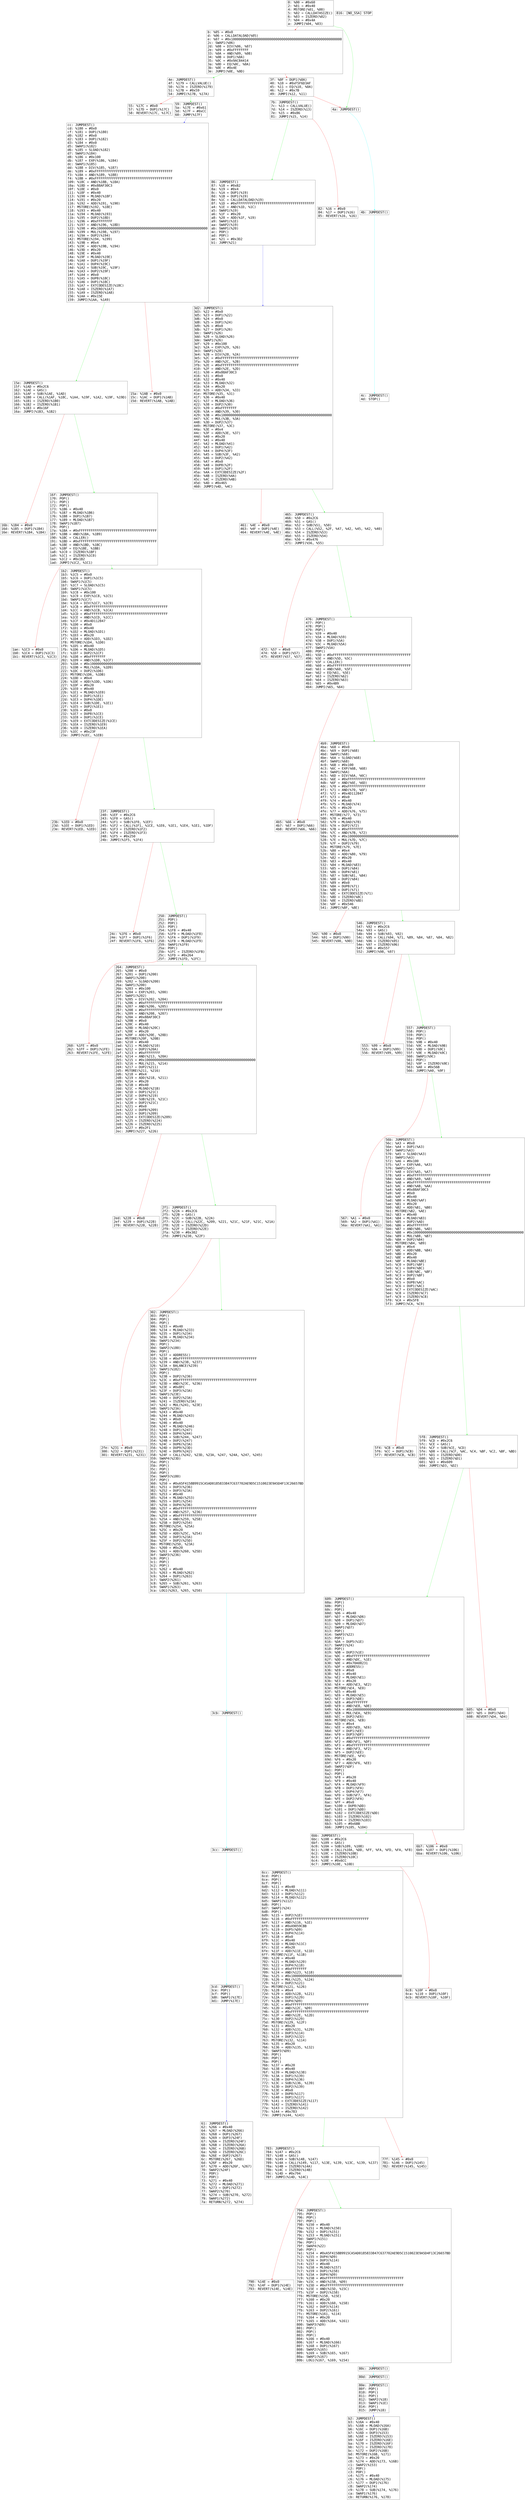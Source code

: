 digraph "graph.cfg.gv" {
	subgraph global {
		node [fontname=Courier fontsize=30.0 rank=same shape=box]
		block_0 [label="0: %00 = #0x60\l2: %01 = #0x40\l4: MSTORE(%01, %00)\l5: %02 = CALLDATASIZE()\l6: %03 = ISZERO(%02)\l7: %04 = #0x4A\la: JUMPI(%04, %03)\l"]
		block_b [label="b: %05 = #0x0\ld: %06 = CALLDATALOAD(%05)\le: %07 = #0x100000000000000000000000000000000000000000000000000000000\l2c: SWAP1(%06)\l2d: %08 = DIV(%06, %07)\l2e: %09 = #0xFFFFFFFF\l33: %0A = AND(%09, %08)\l34: %0B = DUP1(%0A)\l35: %0C = #0x9AC84414\l3a: %0D = EQ(%0C, %0A)\l3b: %0E = #0x4E\l3e: JUMPI(%0E, %0D)\l"]
		block_3f [label="3f: %0F = DUP1(%0A)\l40: %10 = #0xF5F6D3AF\l45: %11 = EQ(%10, %0A)\l46: %12 = #0x7B\l49: JUMPI(%12, %11)\l"]
		block_4a [label="4a: JUMPDEST()\l"]
		block_4b [label="4b: JUMPDEST()\l"]
		block_4c [label="4c: JUMPDEST()\l4d: STOP()\l"]
		block_4e [label="4e: JUMPDEST()\l4f: %179 = CALLVALUE()\l50: %17A = ISZERO(%179)\l51: %17B = #0x59\l54: JUMPI(%17B, %17A)\l"]
		block_55 [label="55: %17C = #0x0\l57: %17D = DUP1(%17C)\l58: REVERT(%17C, %17C)\l"]
		block_59 [label="59: JUMPDEST()\l5a: %17E = #0x61\l5d: %17F = #0xCC\l60: JUMP(%17F)\l"]
		block_61 [label="61: JUMPDEST()\l62: %266 = #0x40\l64: %267 = MLOAD(%266)\l65: %268 = DUP1(%267)\l66: %269 = DUP3(%24F)\l67: %26A = ISZERO(%24F)\l68: %26B = ISZERO(%26A)\l69: %26C = ISZERO(%26B)\l6a: %26D = ISZERO(%26C)\l6b: %26E = DUP2(%267)\l6c: MSTORE(%267, %26D)\l6d: %26F = #0x20\l6f: %270 = ADD(%26F, %267)\l70: SWAP2(%24F)\l71: POP()\l72: POP()\l73: %271 = #0x40\l75: %272 = MLOAD(%271)\l76: %273 = DUP1(%272)\l77: SWAP2(%270)\l78: %274 = SUB(%270, %272)\l79: SWAP1(%272)\l7a: RETURN(%272, %274)\l"]
		block_7b [label="7b: JUMPDEST()\l7c: %13 = CALLVALUE()\l7d: %14 = ISZERO(%13)\l7e: %15 = #0x86\l81: JUMPI(%15, %14)\l"]
		block_82 [label="82: %16 = #0x0\l84: %17 = DUP1(%16)\l85: REVERT(%16, %16)\l"]
		block_86 [label="86: JUMPDEST()\l87: %18 = #0xB2\l8a: %19 = #0x4\l8c: %1A = DUP1(%19)\l8d: %1B = DUP1(%19)\l8e: %1C = CALLDATALOAD(%19)\l8f: %1D = #0xFFFFFFFFFFFFFFFFFFFFFFFFFFFFFFFFFFFFFFFF\la4: %1E = AND(%1D, %1C)\la5: SWAP1(%19)\la6: %1F = #0x20\la8: %20 = ADD(%1F, %19)\la9: SWAP1(%1E)\laa: SWAP2(%19)\lab: SWAP1(%20)\lac: POP()\lad: POP()\lae: %21 = #0x3D2\lb1: JUMP(%21)\l"]
		block_b2 [label="b2: JUMPDEST()\lb3: %16A = #0x40\lb5: %16B = MLOAD(%16A)\lb6: %16C = DUP1(%16B)\lb7: %16D = DUP3(%153)\lb8: %16E = ISZERO(%153)\lb9: %16F = ISZERO(%16E)\lba: %170 = ISZERO(%16F)\lbb: %171 = ISZERO(%170)\lbc: %172 = DUP2(%16B)\lbd: MSTORE(%16B, %171)\lbe: %173 = #0x20\lc0: %174 = ADD(%173, %16B)\lc1: SWAP2(%153)\lc2: POP()\lc3: POP()\lc4: %175 = #0x40\lc6: %176 = MLOAD(%175)\lc7: %177 = DUP1(%176)\lc8: SWAP2(%174)\lc9: %178 = SUB(%174, %176)\lca: SWAP1(%176)\lcb: RETURN(%176, %178)\l"]
		block_cc [label="cc: JUMPDEST()\lcd: %180 = #0x0\lcf: %181 = DUP1(%180)\ld0: %182 = #0x0\ld2: %183 = DUP1(%182)\ld3: %184 = #0x0\ld5: SWAP1(%182)\ld6: %185 = SLOAD(%182)\ld7: SWAP1(%184)\ld8: %186 = #0x100\ldb: %187 = EXP(%186, %184)\ldc: SWAP1(%185)\ldd: %188 = DIV(%185, %187)\lde: %189 = #0xFFFFFFFFFFFFFFFFFFFFFFFFFFFFFFFFFFFFFFFF\lf3: %18A = AND(%189, %188)\lf4: %18B = #0xFFFFFFFFFFFFFFFFFFFFFFFFFFFFFFFFFFFFFFFF\l109: %18C = AND(%18B, %18A)\l10a: %18D = #0x88AF30C3\l10f: %18E = #0x0\l111: %18F = #0x40\l113: %190 = MLOAD(%18F)\l114: %191 = #0x20\l116: %192 = ADD(%191, %190)\l117: MSTORE(%192, %18E)\l118: %193 = #0x40\l11a: %194 = MLOAD(%193)\l11b: %195 = DUP2(%18D)\l11c: %196 = #0xFFFFFFFF\l121: %197 = AND(%196, %18D)\l122: %198 = #0x100000000000000000000000000000000000000000000000000000000\l140: %199 = MUL(%198, %197)\l141: %19A = DUP2(%194)\l142: MSTORE(%194, %199)\l143: %19B = #0x4\l145: %19C = ADD(%19B, %194)\l146: %19D = #0x20\l148: %19E = #0x40\l14a: %19F = MLOAD(%19E)\l14b: %1A0 = DUP1(%19F)\l14c: %1A1 = DUP4(%19C)\l14d: %1A2 = SUB(%19C, %19F)\l14e: %1A3 = DUP2(%19F)\l14f: %1A4 = #0x0\l151: %1A5 = DUP8(%18C)\l152: %1A6 = DUP1(%18C)\l153: %1A7 = EXTCODESIZE(%18C)\l154: %1A8 = ISZERO(%1A7)\l155: %1A9 = ISZERO(%1A8)\l156: %1AA = #0x15E\l159: JUMPI(%1AA, %1A9)\l"]
		block_15a [label="15a: %1AB = #0x0\l15c: %1AC = DUP1(%1AB)\l15d: REVERT(%1AB, %1AB)\l"]
		block_15e [label="15e: JUMPDEST()\l15f: %1AD = #0x2C6\l162: %1AE = GAS()\l163: %1AF = SUB(%1AE, %1AD)\l164: %1B0 = CALL(%1AF, %18C, %1A4, %19F, %1A2, %19F, %19D)\l165: %1B1 = ISZERO(%1B0)\l166: %1B2 = ISZERO(%1B1)\l167: %1B3 = #0x16F\l16a: JUMPI(%1B3, %1B2)\l"]
		block_16b [label="16b: %1B4 = #0x0\l16d: %1B5 = DUP1(%1B4)\l16e: REVERT(%1B4, %1B4)\l"]
		block_16f [label="16f: JUMPDEST()\l170: POP()\l171: POP()\l172: POP()\l173: %1B6 = #0x40\l175: %1B7 = MLOAD(%1B6)\l176: %1B8 = DUP1(%1B7)\l177: %1B9 = MLOAD(%1B7)\l178: SWAP1(%1B7)\l179: POP()\l17a: %1BA = #0xFFFFFFFFFFFFFFFFFFFFFFFFFFFFFFFFFFFFFFFF\l18f: %1BB = AND(%1BA, %1B9)\l190: %1BC = CALLER()\l191: %1BD = #0xFFFFFFFFFFFFFFFFFFFFFFFFFFFFFFFFFFFFFFFF\l1a6: %1BE = AND(%1BD, %1BC)\l1a7: %1BF = EQ(%1BE, %1BB)\l1a8: %1C0 = ISZERO(%1BF)\l1a9: %1C1 = ISZERO(%1C0)\l1aa: %1C2 = #0x1B2\l1ad: JUMPI(%1C2, %1C1)\l"]
		block_1ae [label="1ae: %1C3 = #0x0\l1b0: %1C4 = DUP1(%1C3)\l1b1: REVERT(%1C3, %1C3)\l"]
		block_1b2 [label="1b2: JUMPDEST()\l1b3: %1C5 = #0x0\l1b5: %1C6 = DUP1(%1C5)\l1b6: SWAP1(%1C5)\l1b7: %1C7 = SLOAD(%1C5)\l1b8: SWAP1(%1C5)\l1b9: %1C8 = #0x100\l1bc: %1C9 = EXP(%1C8, %1C5)\l1bd: SWAP1(%1C7)\l1be: %1CA = DIV(%1C7, %1C9)\l1bf: %1CB = #0xFFFFFFFFFFFFFFFFFFFFFFFFFFFFFFFFFFFFFFFF\l1d4: %1CC = AND(%1CB, %1CA)\l1d5: %1CD = #0xFFFFFFFFFFFFFFFFFFFFFFFFFFFFFFFFFFFFFFFF\l1ea: %1CE = AND(%1CD, %1CC)\l1eb: %1CF = #0x4D112847\l1f0: %1D0 = #0x0\l1f2: %1D1 = #0x40\l1f4: %1D2 = MLOAD(%1D1)\l1f5: %1D3 = #0x20\l1f7: %1D4 = ADD(%1D3, %1D2)\l1f8: MSTORE(%1D4, %1D0)\l1f9: %1D5 = #0x40\l1fb: %1D6 = MLOAD(%1D5)\l1fc: %1D7 = DUP2(%1CF)\l1fd: %1D8 = #0xFFFFFFFF\l202: %1D9 = AND(%1D8, %1CF)\l203: %1DA = #0x100000000000000000000000000000000000000000000000000000000\l221: %1DB = MUL(%1DA, %1D9)\l222: %1DC = DUP2(%1D6)\l223: MSTORE(%1D6, %1DB)\l224: %1DD = #0x4\l226: %1DE = ADD(%1DD, %1D6)\l227: %1DF = #0x20\l229: %1E0 = #0x40\l22b: %1E1 = MLOAD(%1E0)\l22c: %1E2 = DUP1(%1E1)\l22d: %1E3 = DUP4(%1DE)\l22e: %1E4 = SUB(%1DE, %1E1)\l22f: %1E5 = DUP2(%1E1)\l230: %1E6 = #0x0\l232: %1E7 = DUP8(%1CE)\l233: %1E8 = DUP1(%1CE)\l234: %1E9 = EXTCODESIZE(%1CE)\l235: %1EA = ISZERO(%1E9)\l236: %1EB = ISZERO(%1EA)\l237: %1EC = #0x23F\l23a: JUMPI(%1EC, %1EB)\l"]
		block_23b [label="23b: %1ED = #0x0\l23d: %1EE = DUP1(%1ED)\l23e: REVERT(%1ED, %1ED)\l"]
		block_23f [label="23f: JUMPDEST()\l240: %1EF = #0x2C6\l243: %1F0 = GAS()\l244: %1F1 = SUB(%1F0, %1EF)\l245: %1F2 = CALL(%1F1, %1CE, %1E6, %1E1, %1E4, %1E1, %1DF)\l246: %1F3 = ISZERO(%1F2)\l247: %1F4 = ISZERO(%1F3)\l248: %1F5 = #0x250\l24b: JUMPI(%1F5, %1F4)\l"]
		block_24c [label="24c: %1F6 = #0x0\l24e: %1F7 = DUP1(%1F6)\l24f: REVERT(%1F6, %1F6)\l"]
		block_250 [label="250: JUMPDEST()\l251: POP()\l252: POP()\l253: POP()\l254: %1F8 = #0x40\l256: %1F9 = MLOAD(%1F8)\l257: %1FA = DUP1(%1F9)\l258: %1FB = MLOAD(%1F9)\l259: SWAP1(%1F9)\l25a: POP()\l25b: %1FC = ISZERO(%1FB)\l25c: %1FD = #0x264\l25f: JUMPI(%1FD, %1FC)\l"]
		block_260 [label="260: %1FE = #0x0\l262: %1FF = DUP1(%1FE)\l263: REVERT(%1FE, %1FE)\l"]
		block_264 [label="264: JUMPDEST()\l265: %200 = #0x0\l267: %201 = DUP1(%200)\l268: SWAP1(%200)\l269: %202 = SLOAD(%200)\l26a: SWAP1(%200)\l26b: %203 = #0x100\l26e: %204 = EXP(%203, %200)\l26f: SWAP1(%202)\l270: %205 = DIV(%202, %204)\l271: %206 = #0xFFFFFFFFFFFFFFFFFFFFFFFFFFFFFFFFFFFFFFFF\l286: %207 = AND(%206, %205)\l287: %208 = #0xFFFFFFFFFFFFFFFFFFFFFFFFFFFFFFFFFFFFFFFF\l29c: %209 = AND(%208, %207)\l29d: %20A = #0x88AF30C3\l2a2: %20B = #0x0\l2a4: %20C = #0x40\l2a6: %20D = MLOAD(%20C)\l2a7: %20E = #0x20\l2a9: %20F = ADD(%20E, %20D)\l2aa: MSTORE(%20F, %20B)\l2ab: %210 = #0x40\l2ad: %211 = MLOAD(%210)\l2ae: %212 = DUP2(%20A)\l2af: %213 = #0xFFFFFFFF\l2b4: %214 = AND(%213, %20A)\l2b5: %215 = #0x100000000000000000000000000000000000000000000000000000000\l2d3: %216 = MUL(%215, %214)\l2d4: %217 = DUP2(%211)\l2d5: MSTORE(%211, %216)\l2d6: %218 = #0x4\l2d8: %219 = ADD(%218, %211)\l2d9: %21A = #0x20\l2db: %21B = #0x40\l2dd: %21C = MLOAD(%21B)\l2de: %21D = DUP1(%21C)\l2df: %21E = DUP4(%219)\l2e0: %21F = SUB(%219, %21C)\l2e1: %220 = DUP2(%21C)\l2e2: %221 = #0x0\l2e4: %222 = DUP8(%209)\l2e5: %223 = DUP1(%209)\l2e6: %224 = EXTCODESIZE(%209)\l2e7: %225 = ISZERO(%224)\l2e8: %226 = ISZERO(%225)\l2e9: %227 = #0x2F1\l2ec: JUMPI(%227, %226)\l"]
		block_2ed [label="2ed: %228 = #0x0\l2ef: %229 = DUP1(%228)\l2f0: REVERT(%228, %228)\l"]
		block_2f1 [label="2f1: JUMPDEST()\l2f2: %22A = #0x2C6\l2f5: %22B = GAS()\l2f6: %22C = SUB(%22B, %22A)\l2f7: %22D = CALL(%22C, %209, %221, %21C, %21F, %21C, %21A)\l2f8: %22E = ISZERO(%22D)\l2f9: %22F = ISZERO(%22E)\l2fa: %230 = #0x302\l2fd: JUMPI(%230, %22F)\l"]
		block_2fe [label="2fe: %231 = #0x0\l300: %232 = DUP1(%231)\l301: REVERT(%231, %231)\l"]
		block_302 [label="302: JUMPDEST()\l303: POP()\l304: POP()\l305: POP()\l306: %233 = #0x40\l308: %234 = MLOAD(%233)\l309: %235 = DUP1(%234)\l30a: %236 = MLOAD(%234)\l30b: SWAP1(%234)\l30c: POP()\l30d: SWAP2(%180)\l30e: POP()\l30f: %237 = ADDRESS()\l310: %238 = #0xFFFFFFFFFFFFFFFFFFFFFFFFFFFFFFFFFFFFFFFF\l325: %239 = AND(%238, %237)\l326: %23A = BALANCE(%239)\l327: SWAP1(%182)\l328: POP()\l329: %23B = DUP2(%236)\l32a: %23C = #0xFFFFFFFFFFFFFFFFFFFFFFFFFFFFFFFFFFFFFFFF\l33f: %23D = AND(%23C, %236)\l340: %23E = #0x8FC\l343: %23F = DUP3(%23A)\l344: SWAP1(%23E)\l345: %240 = DUP2(%23A)\l346: %241 = ISZERO(%23A)\l347: %242 = MUL(%241, %23E)\l348: SWAP1(%23A)\l349: %243 = #0x40\l34b: %244 = MLOAD(%243)\l34c: %245 = #0x0\l34e: %246 = #0x40\l350: %247 = MLOAD(%246)\l351: %248 = DUP1(%247)\l352: %249 = DUP4(%244)\l353: %24A = SUB(%244, %247)\l354: %24B = DUP2(%247)\l355: %24C = DUP6(%23A)\l356: %24D = DUP9(%23D)\l357: %24E = DUP9(%242)\l358: %24F = CALL(%242, %23D, %23A, %247, %24A, %247, %245)\l359: SWAP4(%23D)\l35a: POP()\l35b: POP()\l35c: POP()\l35d: POP()\l35e: SWAP3(%180)\l35f: POP()\l360: %250 = #0xA5F4158B9915CA5AD0185833847C637702AE9D5C1510023E9A5D4F13C26657BD\l381: %251 = DUP3(%236)\l382: %252 = DUP3(%23A)\l383: %253 = #0x40\l385: %254 = MLOAD(%253)\l386: %255 = DUP1(%254)\l387: %256 = DUP4(%236)\l388: %257 = #0xFFFFFFFFFFFFFFFFFFFFFFFFFFFFFFFFFFFFFFFF\l39d: %258 = AND(%257, %236)\l39e: %259 = #0xFFFFFFFFFFFFFFFFFFFFFFFFFFFFFFFFFFFFFFFF\l3b3: %25A = AND(%259, %258)\l3b4: %25B = DUP2(%254)\l3b5: MSTORE(%254, %25A)\l3b6: %25C = #0x20\l3b8: %25D = ADD(%25C, %254)\l3b9: %25E = DUP3(%23A)\l3ba: %25F = DUP2(%25D)\l3bb: MSTORE(%25D, %23A)\l3bc: %260 = #0x20\l3be: %261 = ADD(%260, %25D)\l3bf: SWAP3(%236)\l3c0: POP()\l3c1: POP()\l3c2: POP()\l3c3: %262 = #0x40\l3c5: %263 = MLOAD(%262)\l3c6: %264 = DUP1(%263)\l3c7: SWAP2(%261)\l3c8: %265 = SUB(%261, %263)\l3c9: SWAP1(%263)\l3ca: LOG1(%263, %265, %250)\l"]
		block_3cb [label="3cb: JUMPDEST()\l"]
		block_3cc [label="3cc: JUMPDEST()\l"]
		block_3cd [label="3cd: JUMPDEST()\l3ce: POP()\l3cf: POP()\l3d0: SWAP1(%17E)\l3d1: JUMP(%17E)\l"]
		block_3d2 [label="3d2: JUMPDEST()\l3d3: %22 = #0x0\l3d5: %23 = DUP1(%22)\l3d6: %24 = #0x0\l3d8: %25 = DUP1(%24)\l3d9: %26 = #0x0\l3db: %27 = DUP1(%26)\l3dc: SWAP1(%26)\l3dd: %28 = SLOAD(%26)\l3de: SWAP1(%26)\l3df: %29 = #0x100\l3e2: %2A = EXP(%29, %26)\l3e3: SWAP1(%28)\l3e4: %2B = DIV(%28, %2A)\l3e5: %2C = #0xFFFFFFFFFFFFFFFFFFFFFFFFFFFFFFFFFFFFFFFF\l3fa: %2D = AND(%2C, %2B)\l3fb: %2E = #0xFFFFFFFFFFFFFFFFFFFFFFFFFFFFFFFFFFFFFFFF\l410: %2F = AND(%2E, %2D)\l411: %30 = #0x88AF30C3\l416: %31 = #0x0\l418: %32 = #0x40\l41a: %33 = MLOAD(%32)\l41b: %34 = #0x20\l41d: %35 = ADD(%34, %33)\l41e: MSTORE(%35, %31)\l41f: %36 = #0x40\l421: %37 = MLOAD(%36)\l422: %38 = DUP2(%30)\l423: %39 = #0xFFFFFFFF\l428: %3A = AND(%39, %30)\l429: %3B = #0x100000000000000000000000000000000000000000000000000000000\l447: %3C = MUL(%3B, %3A)\l448: %3D = DUP2(%37)\l449: MSTORE(%37, %3C)\l44a: %3E = #0x4\l44c: %3F = ADD(%3E, %37)\l44d: %40 = #0x20\l44f: %41 = #0x40\l451: %42 = MLOAD(%41)\l452: %43 = DUP1(%42)\l453: %44 = DUP4(%3F)\l454: %45 = SUB(%3F, %42)\l455: %46 = DUP2(%42)\l456: %47 = #0x0\l458: %48 = DUP8(%2F)\l459: %49 = DUP1(%2F)\l45a: %4A = EXTCODESIZE(%2F)\l45b: %4B = ISZERO(%4A)\l45c: %4C = ISZERO(%4B)\l45d: %4D = #0x465\l460: JUMPI(%4D, %4C)\l"]
		block_461 [label="461: %4E = #0x0\l463: %4F = DUP1(%4E)\l464: REVERT(%4E, %4E)\l"]
		block_465 [label="465: JUMPDEST()\l466: %50 = #0x2C6\l469: %51 = GAS()\l46a: %52 = SUB(%51, %50)\l46b: %53 = CALL(%52, %2F, %47, %42, %45, %42, %40)\l46c: %54 = ISZERO(%53)\l46d: %55 = ISZERO(%54)\l46e: %56 = #0x476\l471: JUMPI(%56, %55)\l"]
		block_472 [label="472: %57 = #0x0\l474: %58 = DUP1(%57)\l475: REVERT(%57, %57)\l"]
		block_476 [label="476: JUMPDEST()\l477: POP()\l478: POP()\l479: POP()\l47a: %59 = #0x40\l47c: %5A = MLOAD(%59)\l47d: %5B = DUP1(%5A)\l47e: %5C = MLOAD(%5A)\l47f: SWAP1(%5A)\l480: POP()\l481: %5D = #0xFFFFFFFFFFFFFFFFFFFFFFFFFFFFFFFFFFFFFFFF\l496: %5E = AND(%5D, %5C)\l497: %5F = CALLER()\l498: %60 = #0xFFFFFFFFFFFFFFFFFFFFFFFFFFFFFFFFFFFFFFFF\l4ad: %61 = AND(%60, %5F)\l4ae: %62 = EQ(%61, %5E)\l4af: %63 = ISZERO(%62)\l4b0: %64 = ISZERO(%63)\l4b1: %65 = #0x4B9\l4b4: JUMPI(%65, %64)\l"]
		block_4b5 [label="4b5: %66 = #0x0\l4b7: %67 = DUP1(%66)\l4b8: REVERT(%66, %66)\l"]
		block_4b9 [label="4b9: JUMPDEST()\l4ba: %68 = #0x0\l4bc: %69 = DUP1(%68)\l4bd: SWAP1(%68)\l4be: %6A = SLOAD(%68)\l4bf: SWAP1(%68)\l4c0: %6B = #0x100\l4c3: %6C = EXP(%6B, %68)\l4c4: SWAP1(%6A)\l4c5: %6D = DIV(%6A, %6C)\l4c6: %6E = #0xFFFFFFFFFFFFFFFFFFFFFFFFFFFFFFFFFFFFFFFF\l4db: %6F = AND(%6E, %6D)\l4dc: %70 = #0xFFFFFFFFFFFFFFFFFFFFFFFFFFFFFFFFFFFFFFFF\l4f1: %71 = AND(%70, %6F)\l4f2: %72 = #0x4D112847\l4f7: %73 = #0x0\l4f9: %74 = #0x40\l4fb: %75 = MLOAD(%74)\l4fc: %76 = #0x20\l4fe: %77 = ADD(%76, %75)\l4ff: MSTORE(%77, %73)\l500: %78 = #0x40\l502: %79 = MLOAD(%78)\l503: %7A = DUP2(%72)\l504: %7B = #0xFFFFFFFF\l509: %7C = AND(%7B, %72)\l50a: %7D = #0x100000000000000000000000000000000000000000000000000000000\l528: %7E = MUL(%7D, %7C)\l529: %7F = DUP2(%79)\l52a: MSTORE(%79, %7E)\l52b: %80 = #0x4\l52d: %81 = ADD(%80, %79)\l52e: %82 = #0x20\l530: %83 = #0x40\l532: %84 = MLOAD(%83)\l533: %85 = DUP1(%84)\l534: %86 = DUP4(%81)\l535: %87 = SUB(%81, %84)\l536: %88 = DUP2(%84)\l537: %89 = #0x0\l539: %8A = DUP8(%71)\l53a: %8B = DUP1(%71)\l53b: %8C = EXTCODESIZE(%71)\l53c: %8D = ISZERO(%8C)\l53d: %8E = ISZERO(%8D)\l53e: %8F = #0x546\l541: JUMPI(%8F, %8E)\l"]
		block_542 [label="542: %90 = #0x0\l544: %91 = DUP1(%90)\l545: REVERT(%90, %90)\l"]
		block_546 [label="546: JUMPDEST()\l547: %92 = #0x2C6\l54a: %93 = GAS()\l54b: %94 = SUB(%93, %92)\l54c: %95 = CALL(%94, %71, %89, %84, %87, %84, %82)\l54d: %96 = ISZERO(%95)\l54e: %97 = ISZERO(%96)\l54f: %98 = #0x557\l552: JUMPI(%98, %97)\l"]
		block_553 [label="553: %99 = #0x0\l555: %9A = DUP1(%99)\l556: REVERT(%99, %99)\l"]
		block_557 [label="557: JUMPDEST()\l558: POP()\l559: POP()\l55a: POP()\l55b: %9B = #0x40\l55d: %9C = MLOAD(%9B)\l55e: %9D = DUP1(%9C)\l55f: %9E = MLOAD(%9C)\l560: SWAP1(%9C)\l561: POP()\l562: %9F = ISZERO(%9E)\l563: %A0 = #0x56B\l566: JUMPI(%A0, %9F)\l"]
		block_567 [label="567: %A1 = #0x0\l569: %A2 = DUP1(%A1)\l56a: REVERT(%A1, %A1)\l"]
		block_56b [label="56b: JUMPDEST()\l56c: %A3 = #0x0\l56e: %A4 = DUP1(%A3)\l56f: SWAP1(%A3)\l570: %A5 = SLOAD(%A3)\l571: SWAP1(%A3)\l572: %A6 = #0x100\l575: %A7 = EXP(%A6, %A3)\l576: SWAP1(%A5)\l577: %A8 = DIV(%A5, %A7)\l578: %A9 = #0xFFFFFFFFFFFFFFFFFFFFFFFFFFFFFFFFFFFFFFFF\l58d: %AA = AND(%A9, %A8)\l58e: %AB = #0xFFFFFFFFFFFFFFFFFFFFFFFFFFFFFFFFFFFFFFFF\l5a3: %AC = AND(%AB, %AA)\l5a4: %AD = #0x88AF30C3\l5a9: %AE = #0x0\l5ab: %AF = #0x40\l5ad: %B0 = MLOAD(%AF)\l5ae: %B1 = #0x20\l5b0: %B2 = ADD(%B1, %B0)\l5b1: MSTORE(%B2, %AE)\l5b2: %B3 = #0x40\l5b4: %B4 = MLOAD(%B3)\l5b5: %B5 = DUP2(%AD)\l5b6: %B6 = #0xFFFFFFFF\l5bb: %B7 = AND(%B6, %AD)\l5bc: %B8 = #0x100000000000000000000000000000000000000000000000000000000\l5da: %B9 = MUL(%B8, %B7)\l5db: %BA = DUP2(%B4)\l5dc: MSTORE(%B4, %B9)\l5dd: %BB = #0x4\l5df: %BC = ADD(%BB, %B4)\l5e0: %BD = #0x20\l5e2: %BE = #0x40\l5e4: %BF = MLOAD(%BE)\l5e5: %C0 = DUP1(%BF)\l5e6: %C1 = DUP4(%BC)\l5e7: %C2 = SUB(%BC, %BF)\l5e8: %C3 = DUP2(%BF)\l5e9: %C4 = #0x0\l5eb: %C5 = DUP8(%AC)\l5ec: %C6 = DUP1(%AC)\l5ed: %C7 = EXTCODESIZE(%AC)\l5ee: %C8 = ISZERO(%C7)\l5ef: %C9 = ISZERO(%C8)\l5f0: %CA = #0x5F8\l5f3: JUMPI(%CA, %C9)\l"]
		block_5f4 [label="5f4: %CB = #0x0\l5f6: %CC = DUP1(%CB)\l5f7: REVERT(%CB, %CB)\l"]
		block_5f8 [label="5f8: JUMPDEST()\l5f9: %CD = #0x2C6\l5fc: %CE = GAS()\l5fd: %CF = SUB(%CE, %CD)\l5fe: %D0 = CALL(%CF, %AC, %C4, %BF, %C2, %BF, %BD)\l5ff: %D1 = ISZERO(%D0)\l600: %D2 = ISZERO(%D1)\l601: %D3 = #0x609\l604: JUMPI(%D3, %D2)\l"]
		block_605 [label="605: %D4 = #0x0\l607: %D5 = DUP1(%D4)\l608: REVERT(%D4, %D4)\l"]
		block_609 [label="609: JUMPDEST()\l60a: POP()\l60b: POP()\l60c: POP()\l60d: %D6 = #0x40\l60f: %D7 = MLOAD(%D6)\l610: %D8 = DUP1(%D7)\l611: %D9 = MLOAD(%D7)\l612: SWAP1(%D7)\l613: POP()\l614: SWAP3(%22)\l615: POP()\l616: %DA = DUP5(%1E)\l617: SWAP2(%24)\l618: POP()\l619: %DB = DUP2(%1E)\l61a: %DC = #0xFFFFFFFFFFFFFFFFFFFFFFFFFFFFFFFFFFFFFFFF\l62f: %DD = AND(%DC, %1E)\l630: %DE = #0x70A08231\l635: %DF = ADDRESS()\l636: %E0 = #0x0\l638: %E1 = #0x40\l63a: %E2 = MLOAD(%E1)\l63b: %E3 = #0x20\l63d: %E4 = ADD(%E3, %E2)\l63e: MSTORE(%E4, %E0)\l63f: %E5 = #0x40\l641: %E6 = MLOAD(%E5)\l642: %E7 = DUP3(%DE)\l643: %E8 = #0xFFFFFFFF\l648: %E9 = AND(%E8, %DE)\l649: %EA = #0x100000000000000000000000000000000000000000000000000000000\l667: %EB = MUL(%EA, %E9)\l668: %EC = DUP2(%E6)\l669: MSTORE(%E6, %EB)\l66a: %ED = #0x4\l66c: %EE = ADD(%ED, %E6)\l66d: %EF = DUP1(%EE)\l66e: %F0 = DUP3(%DF)\l66f: %F1 = #0xFFFFFFFFFFFFFFFFFFFFFFFFFFFFFFFFFFFFFFFF\l684: %F2 = AND(%F1, %DF)\l685: %F3 = #0xFFFFFFFFFFFFFFFFFFFFFFFFFFFFFFFFFFFFFFFF\l69a: %F4 = AND(%F3, %F2)\l69b: %F5 = DUP2(%EE)\l69c: MSTORE(%EE, %F4)\l69d: %F6 = #0x20\l69f: %F7 = ADD(%F6, %EE)\l6a0: SWAP2(%DF)\l6a1: POP()\l6a2: POP()\l6a3: %F8 = #0x20\l6a5: %F9 = #0x40\l6a7: %FA = MLOAD(%F9)\l6a8: %FB = DUP1(%FA)\l6a9: %FC = DUP4(%F7)\l6aa: %FD = SUB(%F7, %FA)\l6ab: %FE = DUP2(%FA)\l6ac: %FF = #0x0\l6ae: %100 = DUP8(%DD)\l6af: %101 = DUP1(%DD)\l6b0: %102 = EXTCODESIZE(%DD)\l6b1: %103 = ISZERO(%102)\l6b2: %104 = ISZERO(%103)\l6b3: %105 = #0x6BB\l6b6: JUMPI(%105, %104)\l"]
		block_6b7 [label="6b7: %106 = #0x0\l6b9: %107 = DUP1(%106)\l6ba: REVERT(%106, %106)\l"]
		block_6bb [label="6bb: JUMPDEST()\l6bc: %108 = #0x2C6\l6bf: %109 = GAS()\l6c0: %10A = SUB(%109, %108)\l6c1: %10B = CALL(%10A, %DD, %FF, %FA, %FD, %FA, %F8)\l6c2: %10C = ISZERO(%10B)\l6c3: %10D = ISZERO(%10C)\l6c4: %10E = #0x6CC\l6c7: JUMPI(%10E, %10D)\l"]
		block_6c8 [label="6c8: %10F = #0x0\l6ca: %110 = DUP1(%10F)\l6cb: REVERT(%10F, %10F)\l"]
		block_6cc [label="6cc: JUMPDEST()\l6cd: POP()\l6ce: POP()\l6cf: POP()\l6d0: %111 = #0x40\l6d2: %112 = MLOAD(%111)\l6d3: %113 = DUP1(%112)\l6d4: %114 = MLOAD(%112)\l6d5: SWAP1(%112)\l6d6: POP()\l6d7: SWAP1(%24)\l6d8: POP()\l6d9: %115 = DUP2(%1E)\l6da: %116 = #0xFFFFFFFFFFFFFFFFFFFFFFFFFFFFFFFFFFFFFFFF\l6ef: %117 = AND(%116, %1E)\l6f0: %118 = #0xA9059CBB\l6f5: %119 = DUP5(%D9)\l6f6: %11A = DUP4(%114)\l6f7: %11B = #0x0\l6f9: %11C = #0x40\l6fb: %11D = MLOAD(%11C)\l6fc: %11E = #0x20\l6fe: %11F = ADD(%11E, %11D)\l6ff: MSTORE(%11F, %11B)\l700: %120 = #0x40\l702: %121 = MLOAD(%120)\l703: %122 = DUP4(%118)\l704: %123 = #0xFFFFFFFF\l709: %124 = AND(%123, %118)\l70a: %125 = #0x100000000000000000000000000000000000000000000000000000000\l728: %126 = MUL(%125, %124)\l729: %127 = DUP2(%121)\l72a: MSTORE(%121, %126)\l72b: %128 = #0x4\l72d: %129 = ADD(%128, %121)\l72e: %12A = DUP1(%129)\l72f: %12B = DUP4(%D9)\l730: %12C = #0xFFFFFFFFFFFFFFFFFFFFFFFFFFFFFFFFFFFFFFFF\l745: %12D = AND(%12C, %D9)\l746: %12E = #0xFFFFFFFFFFFFFFFFFFFFFFFFFFFFFFFFFFFFFFFF\l75b: %12F = AND(%12E, %12D)\l75c: %130 = DUP2(%129)\l75d: MSTORE(%129, %12F)\l75e: %131 = #0x20\l760: %132 = ADD(%131, %129)\l761: %133 = DUP3(%114)\l762: %134 = DUP2(%132)\l763: MSTORE(%132, %114)\l764: %135 = #0x20\l766: %136 = ADD(%135, %132)\l767: SWAP3(%D9)\l768: POP()\l769: POP()\l76a: POP()\l76b: %137 = #0x20\l76d: %138 = #0x40\l76f: %139 = MLOAD(%138)\l770: %13A = DUP1(%139)\l771: %13B = DUP4(%136)\l772: %13C = SUB(%136, %139)\l773: %13D = DUP2(%139)\l774: %13E = #0x0\l776: %13F = DUP8(%117)\l777: %140 = DUP1(%117)\l778: %141 = EXTCODESIZE(%117)\l779: %142 = ISZERO(%141)\l77a: %143 = ISZERO(%142)\l77b: %144 = #0x783\l77e: JUMPI(%144, %143)\l"]
		block_77f [label="77f: %145 = #0x0\l781: %146 = DUP1(%145)\l782: REVERT(%145, %145)\l"]
		block_783 [label="783: JUMPDEST()\l784: %147 = #0x2C6\l787: %148 = GAS()\l788: %149 = SUB(%148, %147)\l789: %14A = CALL(%149, %117, %13E, %139, %13C, %139, %137)\l78a: %14B = ISZERO(%14A)\l78b: %14C = ISZERO(%14B)\l78c: %14D = #0x794\l78f: JUMPI(%14D, %14C)\l"]
		block_790 [label="790: %14E = #0x0\l792: %14F = DUP1(%14E)\l793: REVERT(%14E, %14E)\l"]
		block_794 [label="794: JUMPDEST()\l795: POP()\l796: POP()\l797: POP()\l798: %150 = #0x40\l79a: %151 = MLOAD(%150)\l79b: %152 = DUP1(%151)\l79c: %153 = MLOAD(%151)\l79d: SWAP1(%151)\l79e: POP()\l79f: SWAP4(%22)\l7a0: POP()\l7a1: %154 = #0xA5F4158B9915CA5AD0185833847C637702AE9D5C1510023E9A5D4F13C26657BD\l7c2: %155 = DUP4(%D9)\l7c3: %156 = DUP3(%114)\l7c4: %157 = #0x40\l7c6: %158 = MLOAD(%157)\l7c7: %159 = DUP1(%158)\l7c8: %15A = DUP4(%D9)\l7c9: %15B = #0xFFFFFFFFFFFFFFFFFFFFFFFFFFFFFFFFFFFFFFFF\l7de: %15C = AND(%15B, %D9)\l7df: %15D = #0xFFFFFFFFFFFFFFFFFFFFFFFFFFFFFFFFFFFFFFFF\l7f4: %15E = AND(%15D, %15C)\l7f5: %15F = DUP2(%158)\l7f6: MSTORE(%158, %15E)\l7f7: %160 = #0x20\l7f9: %161 = ADD(%160, %158)\l7fa: %162 = DUP3(%114)\l7fb: %163 = DUP2(%161)\l7fc: MSTORE(%161, %114)\l7fd: %164 = #0x20\l7ff: %165 = ADD(%164, %161)\l800: SWAP3(%D9)\l801: POP()\l802: POP()\l803: POP()\l804: %166 = #0x40\l806: %167 = MLOAD(%166)\l807: %168 = DUP1(%167)\l808: SWAP2(%165)\l809: %169 = SUB(%165, %167)\l80a: SWAP1(%167)\l80b: LOG1(%167, %169, %154)\l"]
		block_80c [label="80c: JUMPDEST()\l"]
		block_80d [label="80d: JUMPDEST()\l"]
		block_80e [label="80e: JUMPDEST()\l80f: POP()\l810: POP()\l811: POP()\l812: SWAP2(%18)\l813: SWAP1(%1E)\l814: POP()\l815: JUMP(%18)\l"]
		block_816 [label="816: [NO_SSA] STOP\l"]
	}
	block_609 -> block_6b7 [color=red]
	block_56b -> block_5f8 [color=green]
	block_b -> block_4e [color=green]
	block_3cc -> block_3cd [color=cyan]
	block_86 -> block_3d2 [color=blue]
	block_3cb -> block_3cc [color=cyan]
	block_16f -> block_1ae [color=red]
	block_2f1 -> block_302 [color=green]
	block_0 -> block_b [color=red]
	block_7b -> block_82 [color=red]
	block_250 -> block_260 [color=red]
	block_465 -> block_476 [color=green]
	block_4b9 -> block_542 [color=red]
	block_4e -> block_59 [color=green]
	block_264 -> block_2ed [color=red]
	block_3d2 -> block_465 [color=green]
	block_4a -> block_4b [color=cyan]
	block_5f8 -> block_609 [color=green]
	block_15e -> block_16f [color=green]
	block_23f -> block_250 [color=green]
	block_80e -> block_b2 [color=blue]
	block_557 -> block_56b [color=green]
	block_6cc -> block_77f [color=red]
	block_80d -> block_80e [color=cyan]
	block_3cd -> block_61 [color=blue]
	block_6bb -> block_6cc [color=green]
	block_557 -> block_567 [color=red]
	block_5f8 -> block_605 [color=red]
	block_3d2 -> block_461 [color=red]
	block_15e -> block_16b [color=red]
	block_16f -> block_1b2 [color=green]
	block_794 -> block_80c [color=cyan]
	block_1b2 -> block_23f [color=green]
	block_b -> block_3f [color=red]
	block_1b2 -> block_23b [color=red]
	block_4b9 -> block_546 [color=green]
	block_cc -> block_15e [color=green]
	block_59 -> block_cc [color=blue]
	block_23f -> block_24c [color=red]
	block_0 -> block_4a [color=green]
	block_264 -> block_2f1 [color=green]
	block_783 -> block_790 [color=red]
	block_4b -> block_4c [color=cyan]
	block_546 -> block_553 [color=red]
	block_476 -> block_4b5 [color=red]
	block_3f -> block_7b [color=green]
	block_2f1 -> block_2fe [color=red]
	block_465 -> block_472 [color=red]
	block_6bb -> block_6c8 [color=red]
	block_6cc -> block_783 [color=green]
	block_7b -> block_86 [color=green]
	block_250 -> block_264 [color=green]
	block_56b -> block_5f4 [color=red]
	block_3f -> block_4a [color=red]
	block_783 -> block_794 [color=green]
	block_cc -> block_15a [color=red]
	block_546 -> block_557 [color=green]
	block_302 -> block_3cb [color=cyan]
	block_609 -> block_6bb [color=green]
	block_476 -> block_4b9 [color=green]
	block_80c -> block_80d [color=cyan]
	block_4e -> block_55 [color=red]
}
